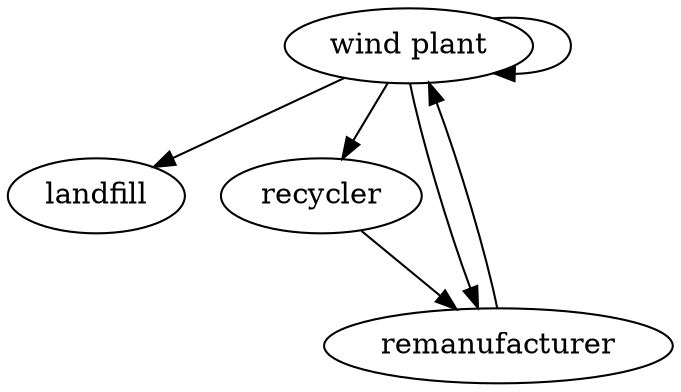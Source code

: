 digraph  {
	"wind plant" -> "wind plant";
	"wind plant" -> landfill;
	"wind plant" -> recycler;
	"wind plant" -> remanufacturer;
	recycler -> remanufacturer;
	remanufacturer -> "wind plant";
}
